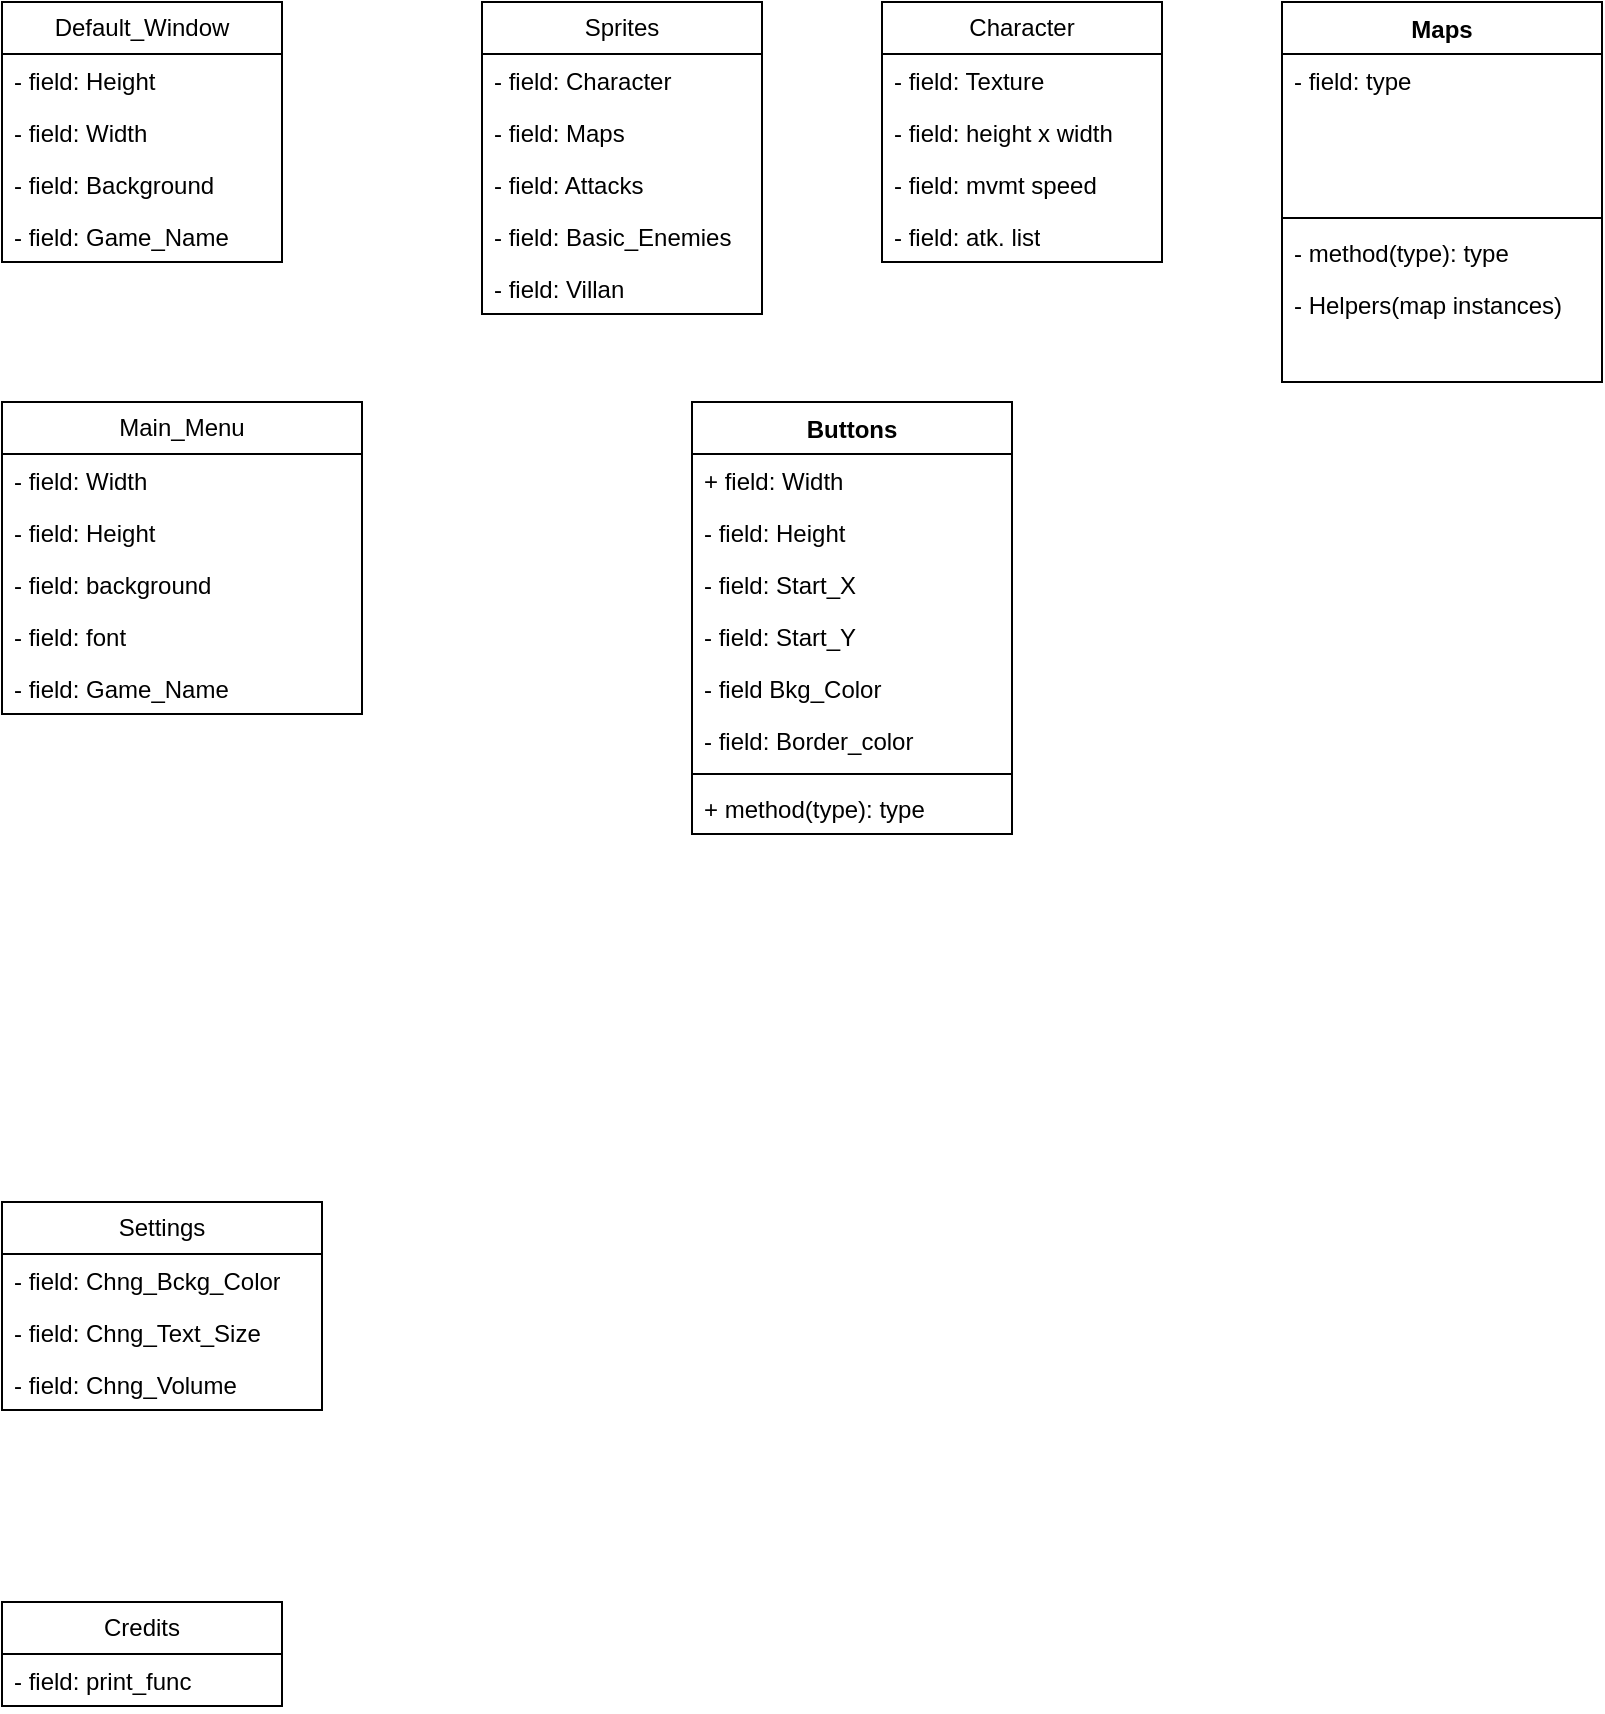 <mxfile version="26.2.12">
  <diagram name="Page-1" id="C2uBL3-Iy7DuC7CeaOwO">
    <mxGraphModel dx="864" dy="566" grid="1" gridSize="10" guides="1" tooltips="1" connect="1" arrows="1" fold="1" page="1" pageScale="1" pageWidth="850" pageHeight="1100" math="0" shadow="0">
      <root>
        <mxCell id="0" />
        <mxCell id="1" parent="0" />
        <mxCell id="2YnnZLV-aaT8_bS_okjD-2" value="Default_Window" style="swimlane;fontStyle=0;childLayout=stackLayout;horizontal=1;startSize=26;fillColor=none;horizontalStack=0;resizeParent=1;resizeParentMax=0;resizeLast=0;collapsible=1;marginBottom=0;whiteSpace=wrap;html=1;" vertex="1" parent="1">
          <mxGeometry width="140" height="130" as="geometry" />
        </mxCell>
        <mxCell id="2YnnZLV-aaT8_bS_okjD-3" value="- field: Height" style="text;strokeColor=none;fillColor=none;align=left;verticalAlign=top;spacingLeft=4;spacingRight=4;overflow=hidden;rotatable=0;points=[[0,0.5],[1,0.5]];portConstraint=eastwest;whiteSpace=wrap;html=1;" vertex="1" parent="2YnnZLV-aaT8_bS_okjD-2">
          <mxGeometry y="26" width="140" height="26" as="geometry" />
        </mxCell>
        <mxCell id="2YnnZLV-aaT8_bS_okjD-4" value="- field: Width" style="text;strokeColor=none;fillColor=none;align=left;verticalAlign=top;spacingLeft=4;spacingRight=4;overflow=hidden;rotatable=0;points=[[0,0.5],[1,0.5]];portConstraint=eastwest;whiteSpace=wrap;html=1;" vertex="1" parent="2YnnZLV-aaT8_bS_okjD-2">
          <mxGeometry y="52" width="140" height="26" as="geometry" />
        </mxCell>
        <mxCell id="2YnnZLV-aaT8_bS_okjD-5" value="- field: Background" style="text;strokeColor=none;fillColor=none;align=left;verticalAlign=top;spacingLeft=4;spacingRight=4;overflow=hidden;rotatable=0;points=[[0,0.5],[1,0.5]];portConstraint=eastwest;whiteSpace=wrap;html=1;" vertex="1" parent="2YnnZLV-aaT8_bS_okjD-2">
          <mxGeometry y="78" width="140" height="26" as="geometry" />
        </mxCell>
        <mxCell id="2YnnZLV-aaT8_bS_okjD-6" value="- field: Game_Name" style="text;strokeColor=none;fillColor=none;align=left;verticalAlign=top;spacingLeft=4;spacingRight=4;overflow=hidden;rotatable=0;points=[[0,0.5],[1,0.5]];portConstraint=eastwest;whiteSpace=wrap;html=1;" vertex="1" parent="2YnnZLV-aaT8_bS_okjD-2">
          <mxGeometry y="104" width="140" height="26" as="geometry" />
        </mxCell>
        <mxCell id="2YnnZLV-aaT8_bS_okjD-16" value="Sprites" style="swimlane;fontStyle=0;childLayout=stackLayout;horizontal=1;startSize=26;fillColor=none;horizontalStack=0;resizeParent=1;resizeParentMax=0;resizeLast=0;collapsible=1;marginBottom=0;whiteSpace=wrap;html=1;" vertex="1" parent="1">
          <mxGeometry x="240" width="140" height="156" as="geometry" />
        </mxCell>
        <mxCell id="2YnnZLV-aaT8_bS_okjD-17" value="- field: Character" style="text;strokeColor=none;fillColor=none;align=left;verticalAlign=top;spacingLeft=4;spacingRight=4;overflow=hidden;rotatable=0;points=[[0,0.5],[1,0.5]];portConstraint=eastwest;whiteSpace=wrap;html=1;" vertex="1" parent="2YnnZLV-aaT8_bS_okjD-16">
          <mxGeometry y="26" width="140" height="26" as="geometry" />
        </mxCell>
        <mxCell id="2YnnZLV-aaT8_bS_okjD-18" value="- field: Maps" style="text;strokeColor=none;fillColor=none;align=left;verticalAlign=top;spacingLeft=4;spacingRight=4;overflow=hidden;rotatable=0;points=[[0,0.5],[1,0.5]];portConstraint=eastwest;whiteSpace=wrap;html=1;" vertex="1" parent="2YnnZLV-aaT8_bS_okjD-16">
          <mxGeometry y="52" width="140" height="26" as="geometry" />
        </mxCell>
        <mxCell id="2YnnZLV-aaT8_bS_okjD-19" value="- field: Attacks" style="text;strokeColor=none;fillColor=none;align=left;verticalAlign=top;spacingLeft=4;spacingRight=4;overflow=hidden;rotatable=0;points=[[0,0.5],[1,0.5]];portConstraint=eastwest;whiteSpace=wrap;html=1;" vertex="1" parent="2YnnZLV-aaT8_bS_okjD-16">
          <mxGeometry y="78" width="140" height="26" as="geometry" />
        </mxCell>
        <mxCell id="2YnnZLV-aaT8_bS_okjD-20" value="- field: Basic_Enemies" style="text;strokeColor=none;fillColor=none;align=left;verticalAlign=top;spacingLeft=4;spacingRight=4;overflow=hidden;rotatable=0;points=[[0,0.5],[1,0.5]];portConstraint=eastwest;whiteSpace=wrap;html=1;" vertex="1" parent="2YnnZLV-aaT8_bS_okjD-16">
          <mxGeometry y="104" width="140" height="26" as="geometry" />
        </mxCell>
        <mxCell id="2YnnZLV-aaT8_bS_okjD-26" value="- field: Villan" style="text;strokeColor=none;fillColor=none;align=left;verticalAlign=top;spacingLeft=4;spacingRight=4;overflow=hidden;rotatable=0;points=[[0,0.5],[1,0.5]];portConstraint=eastwest;whiteSpace=wrap;html=1;" vertex="1" parent="2YnnZLV-aaT8_bS_okjD-16">
          <mxGeometry y="130" width="140" height="26" as="geometry" />
        </mxCell>
        <mxCell id="2YnnZLV-aaT8_bS_okjD-21" value="Character" style="swimlane;fontStyle=0;childLayout=stackLayout;horizontal=1;startSize=26;fillColor=none;horizontalStack=0;resizeParent=1;resizeParentMax=0;resizeLast=0;collapsible=1;marginBottom=0;whiteSpace=wrap;html=1;" vertex="1" parent="1">
          <mxGeometry x="440" width="140" height="130" as="geometry" />
        </mxCell>
        <mxCell id="2YnnZLV-aaT8_bS_okjD-22" value="- field: Texture" style="text;strokeColor=none;fillColor=none;align=left;verticalAlign=top;spacingLeft=4;spacingRight=4;overflow=hidden;rotatable=0;points=[[0,0.5],[1,0.5]];portConstraint=eastwest;whiteSpace=wrap;html=1;" vertex="1" parent="2YnnZLV-aaT8_bS_okjD-21">
          <mxGeometry y="26" width="140" height="26" as="geometry" />
        </mxCell>
        <mxCell id="2YnnZLV-aaT8_bS_okjD-23" value="- field: height x width" style="text;strokeColor=none;fillColor=none;align=left;verticalAlign=top;spacingLeft=4;spacingRight=4;overflow=hidden;rotatable=0;points=[[0,0.5],[1,0.5]];portConstraint=eastwest;whiteSpace=wrap;html=1;" vertex="1" parent="2YnnZLV-aaT8_bS_okjD-21">
          <mxGeometry y="52" width="140" height="26" as="geometry" />
        </mxCell>
        <mxCell id="2YnnZLV-aaT8_bS_okjD-24" value="- field: mvmt speed" style="text;strokeColor=none;fillColor=none;align=left;verticalAlign=top;spacingLeft=4;spacingRight=4;overflow=hidden;rotatable=0;points=[[0,0.5],[1,0.5]];portConstraint=eastwest;whiteSpace=wrap;html=1;" vertex="1" parent="2YnnZLV-aaT8_bS_okjD-21">
          <mxGeometry y="78" width="140" height="26" as="geometry" />
        </mxCell>
        <mxCell id="2YnnZLV-aaT8_bS_okjD-25" value="- field: atk. list" style="text;strokeColor=none;fillColor=none;align=left;verticalAlign=top;spacingLeft=4;spacingRight=4;overflow=hidden;rotatable=0;points=[[0,0.5],[1,0.5]];portConstraint=eastwest;whiteSpace=wrap;html=1;" vertex="1" parent="2YnnZLV-aaT8_bS_okjD-21">
          <mxGeometry y="104" width="140" height="26" as="geometry" />
        </mxCell>
        <mxCell id="2YnnZLV-aaT8_bS_okjD-29" value="Main_Menu" style="swimlane;fontStyle=0;childLayout=stackLayout;horizontal=1;startSize=26;fillColor=none;horizontalStack=0;resizeParent=1;resizeParentMax=0;resizeLast=0;collapsible=1;marginBottom=0;whiteSpace=wrap;html=1;" vertex="1" parent="1">
          <mxGeometry y="200" width="180" height="156" as="geometry" />
        </mxCell>
        <mxCell id="2YnnZLV-aaT8_bS_okjD-30" value="- field: Width" style="text;strokeColor=none;fillColor=none;align=left;verticalAlign=top;spacingLeft=4;spacingRight=4;overflow=hidden;rotatable=0;points=[[0,0.5],[1,0.5]];portConstraint=eastwest;whiteSpace=wrap;html=1;" vertex="1" parent="2YnnZLV-aaT8_bS_okjD-29">
          <mxGeometry y="26" width="180" height="26" as="geometry" />
        </mxCell>
        <mxCell id="2YnnZLV-aaT8_bS_okjD-31" value="- field: Height" style="text;strokeColor=none;fillColor=none;align=left;verticalAlign=top;spacingLeft=4;spacingRight=4;overflow=hidden;rotatable=0;points=[[0,0.5],[1,0.5]];portConstraint=eastwest;whiteSpace=wrap;html=1;" vertex="1" parent="2YnnZLV-aaT8_bS_okjD-29">
          <mxGeometry y="52" width="180" height="26" as="geometry" />
        </mxCell>
        <mxCell id="2YnnZLV-aaT8_bS_okjD-32" value="- field: background" style="text;strokeColor=none;fillColor=none;align=left;verticalAlign=top;spacingLeft=4;spacingRight=4;overflow=hidden;rotatable=0;points=[[0,0.5],[1,0.5]];portConstraint=eastwest;whiteSpace=wrap;html=1;" vertex="1" parent="2YnnZLV-aaT8_bS_okjD-29">
          <mxGeometry y="78" width="180" height="26" as="geometry" />
        </mxCell>
        <mxCell id="2YnnZLV-aaT8_bS_okjD-55" value="- field: font" style="text;strokeColor=none;fillColor=none;align=left;verticalAlign=top;spacingLeft=4;spacingRight=4;overflow=hidden;rotatable=0;points=[[0,0.5],[1,0.5]];portConstraint=eastwest;whiteSpace=wrap;html=1;" vertex="1" parent="2YnnZLV-aaT8_bS_okjD-29">
          <mxGeometry y="104" width="180" height="26" as="geometry" />
        </mxCell>
        <mxCell id="2YnnZLV-aaT8_bS_okjD-62" value="- field: Game_Name" style="text;strokeColor=none;fillColor=none;align=left;verticalAlign=top;spacingLeft=4;spacingRight=4;overflow=hidden;rotatable=0;points=[[0,0.5],[1,0.5]];portConstraint=eastwest;whiteSpace=wrap;html=1;" vertex="1" parent="2YnnZLV-aaT8_bS_okjD-29">
          <mxGeometry y="130" width="180" height="26" as="geometry" />
        </mxCell>
        <mxCell id="2YnnZLV-aaT8_bS_okjD-33" value="Settings" style="swimlane;fontStyle=0;childLayout=stackLayout;horizontal=1;startSize=26;fillColor=none;horizontalStack=0;resizeParent=1;resizeParentMax=0;resizeLast=0;collapsible=1;marginBottom=0;whiteSpace=wrap;html=1;" vertex="1" parent="1">
          <mxGeometry y="600" width="160" height="104" as="geometry" />
        </mxCell>
        <mxCell id="2YnnZLV-aaT8_bS_okjD-34" value="- field: Chng_Bckg_Color" style="text;strokeColor=none;fillColor=none;align=left;verticalAlign=top;spacingLeft=4;spacingRight=4;overflow=hidden;rotatable=0;points=[[0,0.5],[1,0.5]];portConstraint=eastwest;whiteSpace=wrap;html=1;" vertex="1" parent="2YnnZLV-aaT8_bS_okjD-33">
          <mxGeometry y="26" width="160" height="26" as="geometry" />
        </mxCell>
        <mxCell id="2YnnZLV-aaT8_bS_okjD-35" value="- field: Chng_Text_Size" style="text;strokeColor=none;fillColor=none;align=left;verticalAlign=top;spacingLeft=4;spacingRight=4;overflow=hidden;rotatable=0;points=[[0,0.5],[1,0.5]];portConstraint=eastwest;whiteSpace=wrap;html=1;" vertex="1" parent="2YnnZLV-aaT8_bS_okjD-33">
          <mxGeometry y="52" width="160" height="26" as="geometry" />
        </mxCell>
        <mxCell id="2YnnZLV-aaT8_bS_okjD-36" value="- field: Chng_Volume" style="text;strokeColor=none;fillColor=none;align=left;verticalAlign=top;spacingLeft=4;spacingRight=4;overflow=hidden;rotatable=0;points=[[0,0.5],[1,0.5]];portConstraint=eastwest;whiteSpace=wrap;html=1;" vertex="1" parent="2YnnZLV-aaT8_bS_okjD-33">
          <mxGeometry y="78" width="160" height="26" as="geometry" />
        </mxCell>
        <mxCell id="2YnnZLV-aaT8_bS_okjD-37" value="Credits" style="swimlane;fontStyle=0;childLayout=stackLayout;horizontal=1;startSize=26;fillColor=none;horizontalStack=0;resizeParent=1;resizeParentMax=0;resizeLast=0;collapsible=1;marginBottom=0;whiteSpace=wrap;html=1;" vertex="1" parent="1">
          <mxGeometry y="800" width="140" height="52" as="geometry" />
        </mxCell>
        <mxCell id="2YnnZLV-aaT8_bS_okjD-38" value="- field: print_func" style="text;strokeColor=none;fillColor=none;align=left;verticalAlign=top;spacingLeft=4;spacingRight=4;overflow=hidden;rotatable=0;points=[[0,0.5],[1,0.5]];portConstraint=eastwest;whiteSpace=wrap;html=1;" vertex="1" parent="2YnnZLV-aaT8_bS_okjD-37">
          <mxGeometry y="26" width="140" height="26" as="geometry" />
        </mxCell>
        <mxCell id="2YnnZLV-aaT8_bS_okjD-47" value="Maps" style="swimlane;fontStyle=1;align=center;verticalAlign=top;childLayout=stackLayout;horizontal=1;startSize=26;horizontalStack=0;resizeParent=1;resizeParentMax=0;resizeLast=0;collapsible=1;marginBottom=0;whiteSpace=wrap;html=1;" vertex="1" parent="1">
          <mxGeometry x="640" width="160" height="190" as="geometry" />
        </mxCell>
        <mxCell id="2YnnZLV-aaT8_bS_okjD-48" value="- field: type" style="text;strokeColor=none;fillColor=none;align=left;verticalAlign=top;spacingLeft=4;spacingRight=4;overflow=hidden;rotatable=0;points=[[0,0.5],[1,0.5]];portConstraint=eastwest;whiteSpace=wrap;html=1;" vertex="1" parent="2YnnZLV-aaT8_bS_okjD-47">
          <mxGeometry y="26" width="160" height="26" as="geometry" />
        </mxCell>
        <mxCell id="2YnnZLV-aaT8_bS_okjD-52" style="text;strokeColor=none;fillColor=none;align=left;verticalAlign=top;spacingLeft=4;spacingRight=4;overflow=hidden;rotatable=0;points=[[0,0.5],[1,0.5]];portConstraint=eastwest;whiteSpace=wrap;html=1;" vertex="1" parent="2YnnZLV-aaT8_bS_okjD-47">
          <mxGeometry y="52" width="160" height="26" as="geometry" />
        </mxCell>
        <mxCell id="2YnnZLV-aaT8_bS_okjD-51" style="text;strokeColor=none;fillColor=none;align=left;verticalAlign=top;spacingLeft=4;spacingRight=4;overflow=hidden;rotatable=0;points=[[0,0.5],[1,0.5]];portConstraint=eastwest;whiteSpace=wrap;html=1;" vertex="1" parent="2YnnZLV-aaT8_bS_okjD-47">
          <mxGeometry y="78" width="160" height="26" as="geometry" />
        </mxCell>
        <mxCell id="2YnnZLV-aaT8_bS_okjD-49" value="" style="line;strokeWidth=1;fillColor=none;align=left;verticalAlign=middle;spacingTop=-1;spacingLeft=3;spacingRight=3;rotatable=0;labelPosition=right;points=[];portConstraint=eastwest;strokeColor=inherit;" vertex="1" parent="2YnnZLV-aaT8_bS_okjD-47">
          <mxGeometry y="104" width="160" height="8" as="geometry" />
        </mxCell>
        <mxCell id="2YnnZLV-aaT8_bS_okjD-50" value="- method(type): type" style="text;strokeColor=none;fillColor=none;align=left;verticalAlign=top;spacingLeft=4;spacingRight=4;overflow=hidden;rotatable=0;points=[[0,0.5],[1,0.5]];portConstraint=eastwest;whiteSpace=wrap;html=1;" vertex="1" parent="2YnnZLV-aaT8_bS_okjD-47">
          <mxGeometry y="112" width="160" height="26" as="geometry" />
        </mxCell>
        <mxCell id="2YnnZLV-aaT8_bS_okjD-54" value="- Helpers(map instances)" style="text;strokeColor=none;fillColor=none;align=left;verticalAlign=top;spacingLeft=4;spacingRight=4;overflow=hidden;rotatable=0;points=[[0,0.5],[1,0.5]];portConstraint=eastwest;whiteSpace=wrap;html=1;" vertex="1" parent="2YnnZLV-aaT8_bS_okjD-47">
          <mxGeometry y="138" width="160" height="26" as="geometry" />
        </mxCell>
        <mxCell id="2YnnZLV-aaT8_bS_okjD-53" style="text;strokeColor=none;fillColor=none;align=left;verticalAlign=top;spacingLeft=4;spacingRight=4;overflow=hidden;rotatable=0;points=[[0,0.5],[1,0.5]];portConstraint=eastwest;whiteSpace=wrap;html=1;" vertex="1" parent="2YnnZLV-aaT8_bS_okjD-47">
          <mxGeometry y="164" width="160" height="26" as="geometry" />
        </mxCell>
        <mxCell id="2YnnZLV-aaT8_bS_okjD-68" value="Buttons" style="swimlane;fontStyle=1;align=center;verticalAlign=top;childLayout=stackLayout;horizontal=1;startSize=26;horizontalStack=0;resizeParent=1;resizeParentMax=0;resizeLast=0;collapsible=1;marginBottom=0;whiteSpace=wrap;html=1;" vertex="1" parent="1">
          <mxGeometry x="345" y="200" width="160" height="216" as="geometry" />
        </mxCell>
        <mxCell id="2YnnZLV-aaT8_bS_okjD-69" value="+ field: Width" style="text;strokeColor=none;fillColor=none;align=left;verticalAlign=top;spacingLeft=4;spacingRight=4;overflow=hidden;rotatable=0;points=[[0,0.5],[1,0.5]];portConstraint=eastwest;whiteSpace=wrap;html=1;" vertex="1" parent="2YnnZLV-aaT8_bS_okjD-68">
          <mxGeometry y="26" width="160" height="26" as="geometry" />
        </mxCell>
        <mxCell id="2YnnZLV-aaT8_bS_okjD-78" value="- field: Height" style="text;strokeColor=none;fillColor=none;align=left;verticalAlign=top;spacingLeft=4;spacingRight=4;overflow=hidden;rotatable=0;points=[[0,0.5],[1,0.5]];portConstraint=eastwest;whiteSpace=wrap;html=1;" vertex="1" parent="2YnnZLV-aaT8_bS_okjD-68">
          <mxGeometry y="52" width="160" height="26" as="geometry" />
        </mxCell>
        <mxCell id="2YnnZLV-aaT8_bS_okjD-77" value="- field: Start_X" style="text;strokeColor=none;fillColor=none;align=left;verticalAlign=top;spacingLeft=4;spacingRight=4;overflow=hidden;rotatable=0;points=[[0,0.5],[1,0.5]];portConstraint=eastwest;whiteSpace=wrap;html=1;" vertex="1" parent="2YnnZLV-aaT8_bS_okjD-68">
          <mxGeometry y="78" width="160" height="26" as="geometry" />
        </mxCell>
        <mxCell id="2YnnZLV-aaT8_bS_okjD-76" value="- field: Start_Y" style="text;strokeColor=none;fillColor=none;align=left;verticalAlign=top;spacingLeft=4;spacingRight=4;overflow=hidden;rotatable=0;points=[[0,0.5],[1,0.5]];portConstraint=eastwest;whiteSpace=wrap;html=1;" vertex="1" parent="2YnnZLV-aaT8_bS_okjD-68">
          <mxGeometry y="104" width="160" height="26" as="geometry" />
        </mxCell>
        <mxCell id="2YnnZLV-aaT8_bS_okjD-75" value="- field Bkg_Color" style="text;strokeColor=none;fillColor=none;align=left;verticalAlign=top;spacingLeft=4;spacingRight=4;overflow=hidden;rotatable=0;points=[[0,0.5],[1,0.5]];portConstraint=eastwest;whiteSpace=wrap;html=1;" vertex="1" parent="2YnnZLV-aaT8_bS_okjD-68">
          <mxGeometry y="130" width="160" height="26" as="geometry" />
        </mxCell>
        <mxCell id="2YnnZLV-aaT8_bS_okjD-79" value="- field: Border_color" style="text;strokeColor=none;fillColor=none;align=left;verticalAlign=top;spacingLeft=4;spacingRight=4;overflow=hidden;rotatable=0;points=[[0,0.5],[1,0.5]];portConstraint=eastwest;whiteSpace=wrap;html=1;" vertex="1" parent="2YnnZLV-aaT8_bS_okjD-68">
          <mxGeometry y="156" width="160" height="26" as="geometry" />
        </mxCell>
        <mxCell id="2YnnZLV-aaT8_bS_okjD-70" value="" style="line;strokeWidth=1;fillColor=none;align=left;verticalAlign=middle;spacingTop=-1;spacingLeft=3;spacingRight=3;rotatable=0;labelPosition=right;points=[];portConstraint=eastwest;strokeColor=inherit;" vertex="1" parent="2YnnZLV-aaT8_bS_okjD-68">
          <mxGeometry y="182" width="160" height="8" as="geometry" />
        </mxCell>
        <mxCell id="2YnnZLV-aaT8_bS_okjD-71" value="+ method(type): type" style="text;strokeColor=none;fillColor=none;align=left;verticalAlign=top;spacingLeft=4;spacingRight=4;overflow=hidden;rotatable=0;points=[[0,0.5],[1,0.5]];portConstraint=eastwest;whiteSpace=wrap;html=1;" vertex="1" parent="2YnnZLV-aaT8_bS_okjD-68">
          <mxGeometry y="190" width="160" height="26" as="geometry" />
        </mxCell>
      </root>
    </mxGraphModel>
  </diagram>
</mxfile>
